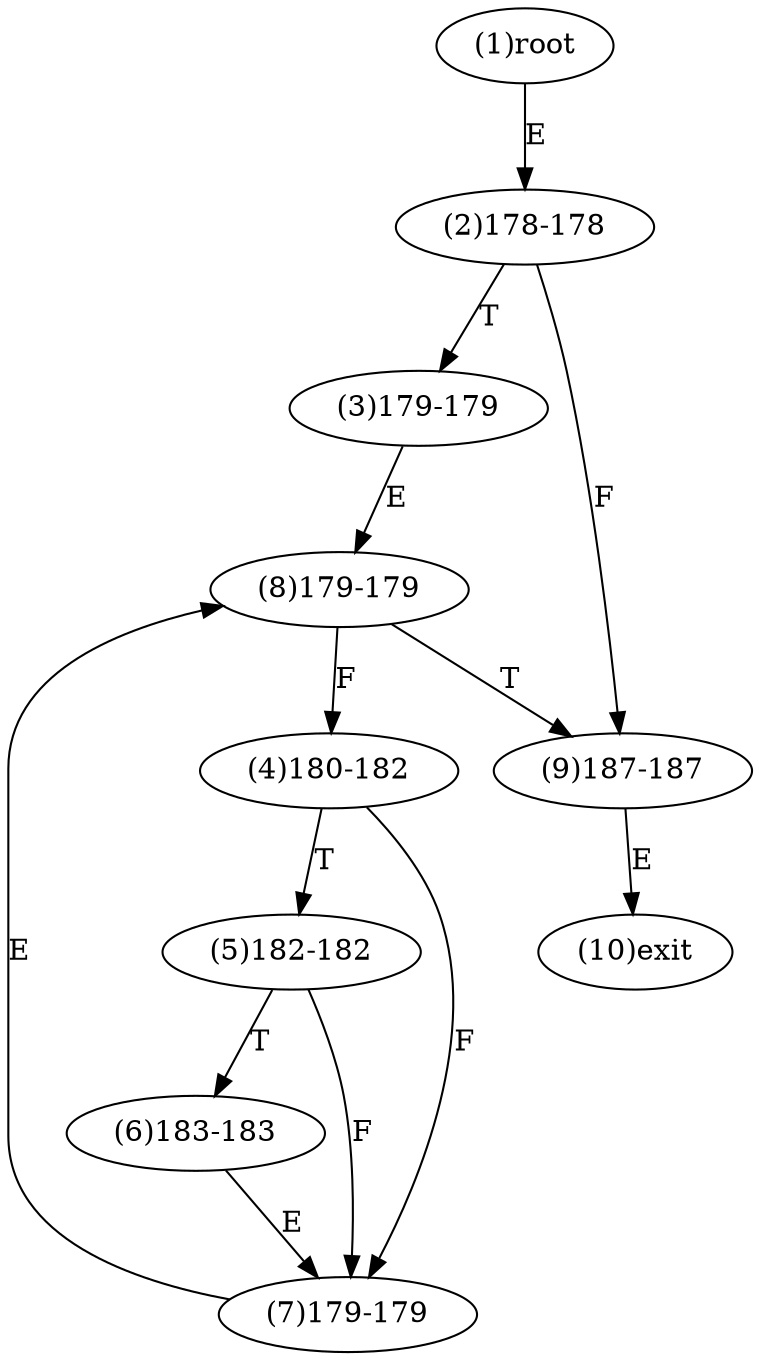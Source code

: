 digraph "" { 
1[ label="(1)root"];
2[ label="(2)178-178"];
3[ label="(3)179-179"];
4[ label="(4)180-182"];
5[ label="(5)182-182"];
6[ label="(6)183-183"];
7[ label="(7)179-179"];
8[ label="(8)179-179"];
9[ label="(9)187-187"];
10[ label="(10)exit"];
1->2[ label="E"];
2->9[ label="F"];
2->3[ label="T"];
3->8[ label="E"];
4->7[ label="F"];
4->5[ label="T"];
5->7[ label="F"];
5->6[ label="T"];
6->7[ label="E"];
7->8[ label="E"];
8->4[ label="F"];
8->9[ label="T"];
9->10[ label="E"];
}